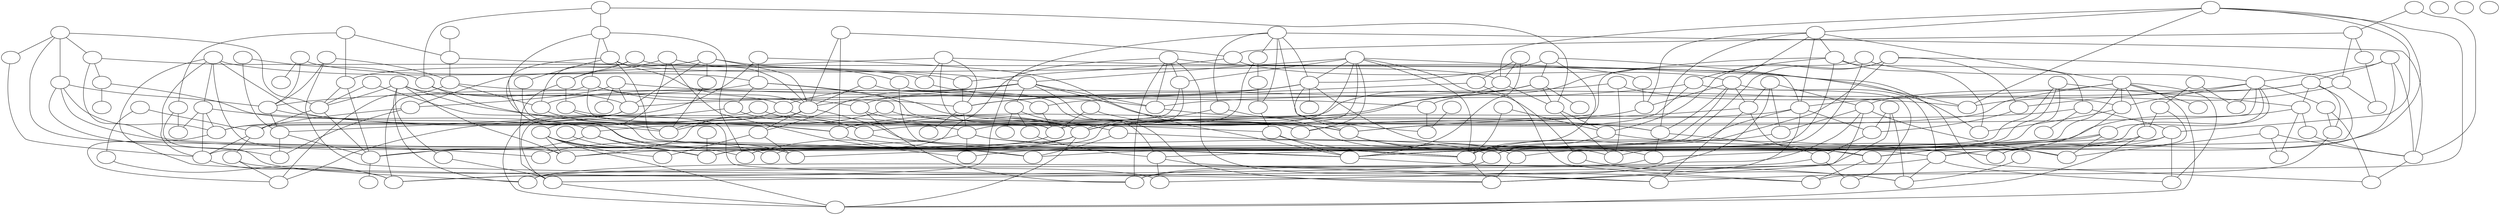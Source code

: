 /* Created with the Wolfram Language for Students - Personal Use Only : www.wolfram.com */

graph {
	1 [label=""];
	2 [label=""];
	3 [label=""];
	4 [label=""];
	5 [label=""];
	6 [label=""];
	7 [label=""];
	8 [label=""];
	9 [label=""];
	10 [label=""];
	11 [label=""];
	12 [label=""];
	13 [label=""];
	14 [label=""];
	15 [label=""];
	16 [label=""];
	17 [label=""];
	18 [label=""];
	19 [label=""];
	20 [label=""];
	21 [label=""];
	22 [label=""];
	23 [label=""];
	24 [label=""];
	25 [label=""];
	26 [label=""];
	27 [label=""];
	28 [label=""];
	29 [label=""];
	30 [label=""];
	31 [label=""];
	32 [label=""];
	33 [label=""];
	34 [label=""];
	35 [label=""];
	36 [label=""];
	37 [label=""];
	38 [label=""];
	39 [label=""];
	40 [label=""];
	41 [label=""];
	42 [label=""];
	43 [label=""];
	44 [label=""];
	45 [label=""];
	46 [label=""];
	47 [label=""];
	48 [label=""];
	49 [label=""];
	50 [label=""];
	51 [label=""];
	52 [label=""];
	53 [label=""];
	54 [label=""];
	55 [label=""];
	56 [label=""];
	57 [label=""];
	58 [label=""];
	59 [label=""];
	60 [label=""];
	61 [label=""];
	62 [label=""];
	63 [label=""];
	64 [label=""];
	65 [label=""];
	66 [label=""];
	67 [label=""];
	68 [label=""];
	69 [label=""];
	70 [label=""];
	71 [label=""];
	72 [label=""];
	73 [label=""];
	74 [label=""];
	75 [label=""];
	76 [label=""];
	77 [label=""];
	78 [label=""];
	79 [label=""];
	80 [label=""];
	81 [label=""];
	82 [label=""];
	83 [label=""];
	84 [label=""];
	85 [label=""];
	86 [label=""];
	87 [label=""];
	88 [label=""];
	89 [label=""];
	90 [label=""];
	91 [label=""];
	92 [label=""];
	93 [label=""];
	94 [label=""];
	95 [label=""];
	96 [label=""];
	97 [label=""];
	98 [label=""];
	99 [label=""];
	100 [label=""];
	101 [label=""];
	102 [label=""];
	103 [label=""];
	104 [label=""];
	105 [label=""];
	106 [label=""];
	107 [label=""];
	108 [label=""];
	109 [label=""];
	110 [label=""];
	111 [label=""];
	112 [label=""];
	113 [label=""];
	114 [label=""];
	115 [label=""];
	116 [label=""];
	117 [label=""];
	118 [label=""];
	119 [label=""];
	120 [label=""];
	121 [label=""];
	122 [label=""];
	123 [label=""];
	124 [label=""];
	125 [label=""];
	126 [label=""];
	127 [label=""];
	128 [label=""];
	129 [label=""];
	130 [label=""];
	131 [label=""];
	132 [label=""];
	133 [label=""];
	134 [label=""];
	135 [label=""];
	136 [label=""];
	137 [label=""];
	138 [label=""];
	139 [label=""];
	140 [label=""];
	141 [label=""];
	142 [label=""];
	143 [label=""];
	144 [label=""];
	145 [label=""];
	146 [label=""];
	147 [label=""];
	148 [label=""];
	149 [label=""];
	150 [label=""];
	151 [label=""];
	152 [label=""];
	153 [label=""];
	154 [label=""];
	155 [label=""];
	156 [label=""];
	157 [label=""];
	158 [label=""];
	159 [label=""];
	160 [label=""];
	161 [label=""];
	162 [label=""];
	163 [label=""];
	164 [label=""];
	165 [label=""];
	166 [label=""];
	167 [label=""];
	168 [label=""];
	169 [label=""];
	170 [label=""];
	171 [label=""];
	172 [label=""];
	173 [label=""];
	174 [label=""];
	175 [label=""];
	176 [label=""];
	177 [label=""];
	178 [label=""];
	179 [label=""];
	180 [label=""];
	181 [label=""];
	182 [label=""];
	183 [label=""];
	184 [label=""];
	185 [label=""];
	186 [label=""];
	187 [label=""];
	188 [label=""];
	189 [label=""];
	190 [label=""];
	191 [label=""];
	192 [label=""];
	193 [label=""];
	194 [label=""];
	195 [label=""];
	196 [label=""];
	197 [label=""];
	198 [label=""];
	199 [label=""];
	200 [label=""];
	1 -- 23;
	1 -- 30;
	1 -- 93;
	2 -- 65;
	2 -- 89;
	2 -- 190;
	3 -- 11;
	3 -- 15;
	3 -- 137;
	3 -- 155;
	4 -- 83;
	4 -- 128;
	4 -- 138;
	4 -- 157;
	4 -- 184;
	4 -- 191;
	5 -- 72;
	5 -- 109;
	5 -- 160;
	6 -- 49;
	6 -- 145;
	7 -- 55;
	7 -- 68;
	8 -- 177;
	8 -- 200;
	9 -- 39;
	9 -- 59;
	9 -- 83;
	9 -- 90;
	9 -- 101;
	9 -- 166;
	9 -- 173;
	9 -- 177;
	9 -- 189;
	10 -- 15;
	10 -- 117;
	10 -- 170;
	11 -- 29;
	11 -- 97;
	11 -- 119;
	11 -- 157;
	11 -- 190;
	12 -- 29;
	12 -- 148;
	12 -- 165;
	12 -- 190;
	13 -- 14;
	13 -- 49;
	13 -- 125;
	14 -- 60;
	14 -- 98;
	14 -- 156;
	14 -- 192;
	15 -- 27;
	15 -- 68;
	15 -- 73;
	15 -- 95;
	15 -- 109;
	15 -- 146;
	15 -- 160;
	16 -- 32;
	16 -- 56;
	16 -- 116;
	16 -- 150;
	16 -- 186;
	17 -- 23;
	17 -- 26;
	17 -- 70;
	17 -- 72;
	17 -- 78;
	18 -- 19;
	18 -- 65;
	18 -- 126;
	18 -- 139;
	18 -- 141;
	18 -- 169;
	19 -- 25;
	19 -- 61;
	19 -- 62;
	19 -- 86;
	19 -- 140;
	19 -- 159;
	20 -- 35;
	20 -- 72;
	20 -- 104;
	20 -- 126;
	21 -- 70;
	21 -- 76;
	21 -- 102;
	21 -- 149;
	22 -- 66;
	22 -- 92;
	22 -- 138;
	22 -- 167;
	22 -- 177;
	22 -- 180;
	23 -- 116;
	23 -- 185;
	24 -- 33;
	24 -- 59;
	24 -- 162;
	24 -- 173;
	25 -- 64;
	25 -- 74;
	25 -- 133;
	25 -- 166;
	25 -- 170;
	26 -- 133;
	26 -- 170;
	27 -- 149;
	27 -- 176;
	27 -- 190;
	28 -- 30;
	29 -- 38;
	29 -- 88;
	29 -- 118;
	30 -- 39;
	30 -- 69;
	31 -- 69;
	31 -- 75;
	31 -- 174;
	32 -- 40;
	32 -- 82;
	32 -- 165;
	33 -- 87;
	33 -- 90;
	33 -- 125;
	33 -- 136;
	34 -- 42;
	34 -- 137;
	36 -- 50;
	36 -- 70;
	36 -- 90;
	37 -- 88;
	37 -- 137;
	37 -- 176;
	38 -- 137;
	39 -- 48;
	39 -- 80;
	39 -- 108;
	39 -- 134;
	39 -- 157;
	39 -- 174;
	39 -- 188;
	40 -- 57;
	40 -- 85;
	41 -- 76;
	41 -- 86;
	41 -- 188;
	42 -- 50;
	42 -- 110;
	42 -- 113;
	43 -- 44;
	43 -- 47;
	43 -- 53;
	43 -- 59;
	43 -- 137;
	43 -- 163;
	43 -- 187;
	44 -- 45;
	44 -- 191;
	45 -- 53;
	47 -- 148;
	47 -- 153;
	48 -- 103;
	48 -- 115;
	48 -- 132;
	49 -- 72;
	49 -- 90;
	50 -- 62;
	50 -- 66;
	51 -- 71;
	51 -- 75;
	51 -- 131;
	52 -- 97;
	52 -- 112;
	52 -- 138;
	52 -- 147;
	53 -- 94;
	54 -- 95;
	54 -- 110;
	54 -- 135;
	54 -- 173;
	54 -- 192;
	55 -- 84;
	55 -- 155;
	56 -- 75;
	56 -- 136;
	56 -- 172;
	56 -- 190;
	58 -- 71;
	58 -- 145;
	58 -- 190;
	59 -- 70;
	59 -- 99;
	59 -- 107;
	59 -- 134;
	59 -- 144;
	59 -- 155;
	60 -- 65;
	60 -- 70;
	60 -- 142;
	60 -- 154;
	60 -- 190;
	61 -- 84;
	61 -- 86;
	61 -- 109;
	61 -- 114;
	61 -- 124;
	61 -- 181;
	61 -- 183;
	61 -- 198;
	62 -- 112;
	62 -- 140;
	62 -- 159;
	62 -- 167;
	62 -- 169;
	63 -- 134;
	63 -- 189;
	64 -- 139;
	64 -- 152;
	64 -- 153;
	65 -- 125;
	65 -- 153;
	66 -- 99;
	67 -- 70;
	67 -- 118;
	69 -- 96;
	69 -- 171;
	69 -- 188;
	70 -- 108;
	70 -- 173;
	70 -- 180;
	71 -- 75;
	71 -- 77;
	71 -- 134;
	71 -- 159;
	72 -- 136;
	72 -- 183;
	73 -- 119;
	73 -- 162;
	74 -- 99;
	74 -- 134;
	74 -- 182;
	75 -- 90;
	75 -- 145;
	76 -- 106;
	76 -- 179;
	77 -- 117;
	77 -- 171;
	78 -- 200;
	79 -- 80;
	79 -- 91;
	79 -- 114;
	79 -- 116;
	79 -- 180;
	79 -- 197;
	80 -- 94;
	80 -- 200;
	81 -- 82;
	81 -- 99;
	81 -- 104;
	81 -- 126;
	81 -- 189;
	82 -- 157;
	83 -- 85;
	83 -- 189;
	84 -- 168;
	84 -- 169;
	84 -- 183;
	85 -- 185;
	85 -- 191;
	85 -- 192;
	86 -- 123;
	86 -- 153;
	86 -- 154;
	86 -- 174;
	89 -- 96;
	89 -- 184;
	90 -- 156;
	91 -- 179;
	92 -- 127;
	92 -- 136;
	92 -- 167;
	92 -- 200;
	93 -- 127;
	93 -- 161;
	94 -- 173;
	94 -- 190;
	95 -- 123;
	96 -- 189;
	97 -- 147;
	97 -- 174;
	97 -- 176;
	97 -- 197;
	98 -- 99;
	98 -- 107;
	98 -- 187;
	98 -- 189;
	99 -- 114;
	99 -- 194;
	100 -- 116;
	100 -- 141;
	101 -- 199;
	102 -- 124;
	102 -- 175;
	102 -- 180;
	102 -- 183;
	102 -- 191;
	103 -- 118;
	104 -- 146;
	104 -- 172;
	105 -- 143;
	105 -- 146;
	106 -- 117;
	106 -- 153;
	107 -- 138;
	107 -- 153;
	108 -- 154;
	108 -- 175;
	109 -- 165;
	109 -- 166;
	110 -- 126;
	110 -- 178;
	111 -- 123;
	111 -- 161;
	111 -- 199;
	112 -- 130;
	112 -- 134;
	112 -- 141;
	113 -- 178;
	114 -- 149;
	114 -- 169;
	114 -- 170;
	114 -- 185;
	115 -- 155;
	115 -- 156;
	116 -- 146;
	116 -- 185;
	117 -- 173;
	118 -- 141;
	118 -- 161;
	119 -- 184;
	121 -- 153;
	121 -- 179;
	122 -- 135;
	122 -- 173;
	123 -- 130;
	125 -- 135;
	125 -- 160;
	128 -- 140;
	129 -- 163;
	130 -- 138;
	130 -- 182;
	133 -- 163;
	134 -- 148;
	134 -- 160;
	134 -- 168;
	135 -- 170;
	135 -- 176;
	136 -- 171;
	137 -- 162;
	139 -- 155;
	139 -- 156;
	139 -- 181;
	140 -- 177;
	142 -- 190;
	143 -- 187;
	145 -- 172;
	145 -- 185;
	146 -- 164;
	146 -- 167;
	147 -- 173;
	148 -- 174;
	150 -- 167;
	151 -- 191;
	153 -- 180;
	153 -- 183;
	153 -- 186;
	153 -- 192;
	157 -- 159;
	158 -- 191;
	159 -- 165;
	159 -- 168;
	164 -- 171;
	164 -- 197;
	165 -- 184;
	167 -- 187;
	168 -- 197;
	169 -- 179;
	169 -- 181;
	169 -- 199;
	170 -- 187;
	173 -- 174;
	179 -- 183;
	185 -- 195;
	188 -- 200;
	189 -- 191;
	190 -- 199;
	196 -- 199;
}